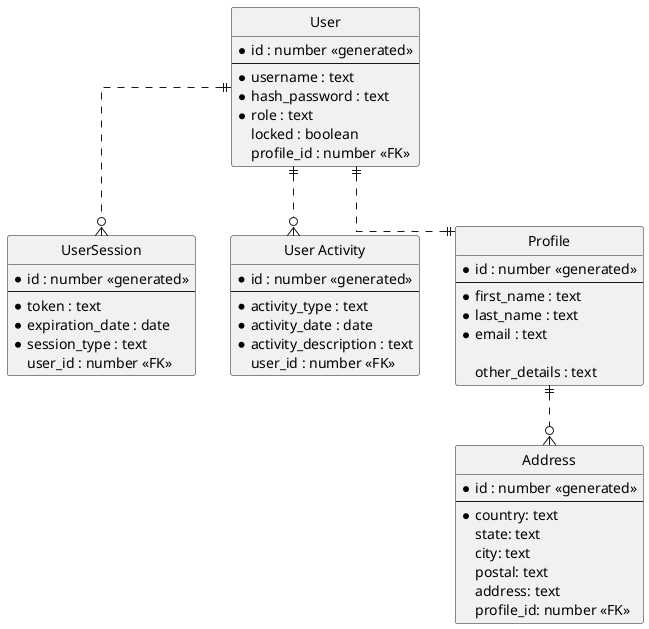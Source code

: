 @startuml

' hide the spot
hide circle

' avoid problems with angled crows feet
skinparam linetype ortho

entity "User" as user {
  *id : number <<generated>>
  --
  *username : text
  *hash_password : text
  *role : text
  locked : boolean
  profile_id : number <<FK>>
}

entity "UserSession" as usersession {
  *id : number <<generated>>
  --
  *token : text
  *expiration_date : date
  *session_type : text
  user_id : number <<FK>>
}

entity "User Activity" as useractivity {
  *id : number <<generated>>
  --
  *activity_type : text
  *activity_date : date
  *activity_description : text
  user_id : number <<FK>>
}

entity "Profile" as profile {
  *id : number <<generated>>
  --
  *first_name : text
  *last_name : text
  *email : text

  other_details : text
}

entity "Address" as address {
	*id : number <<generated>>
	--
	*country: text
	state: text
	city: text
	postal: text
	address: text
	profile_id: number <<FK>>
}


user ||..o{ usersession
user ||..|| profile
user ||..o{ useractivity
profile ||..o{ address
' e01 |o..o{ e03

@enduml
